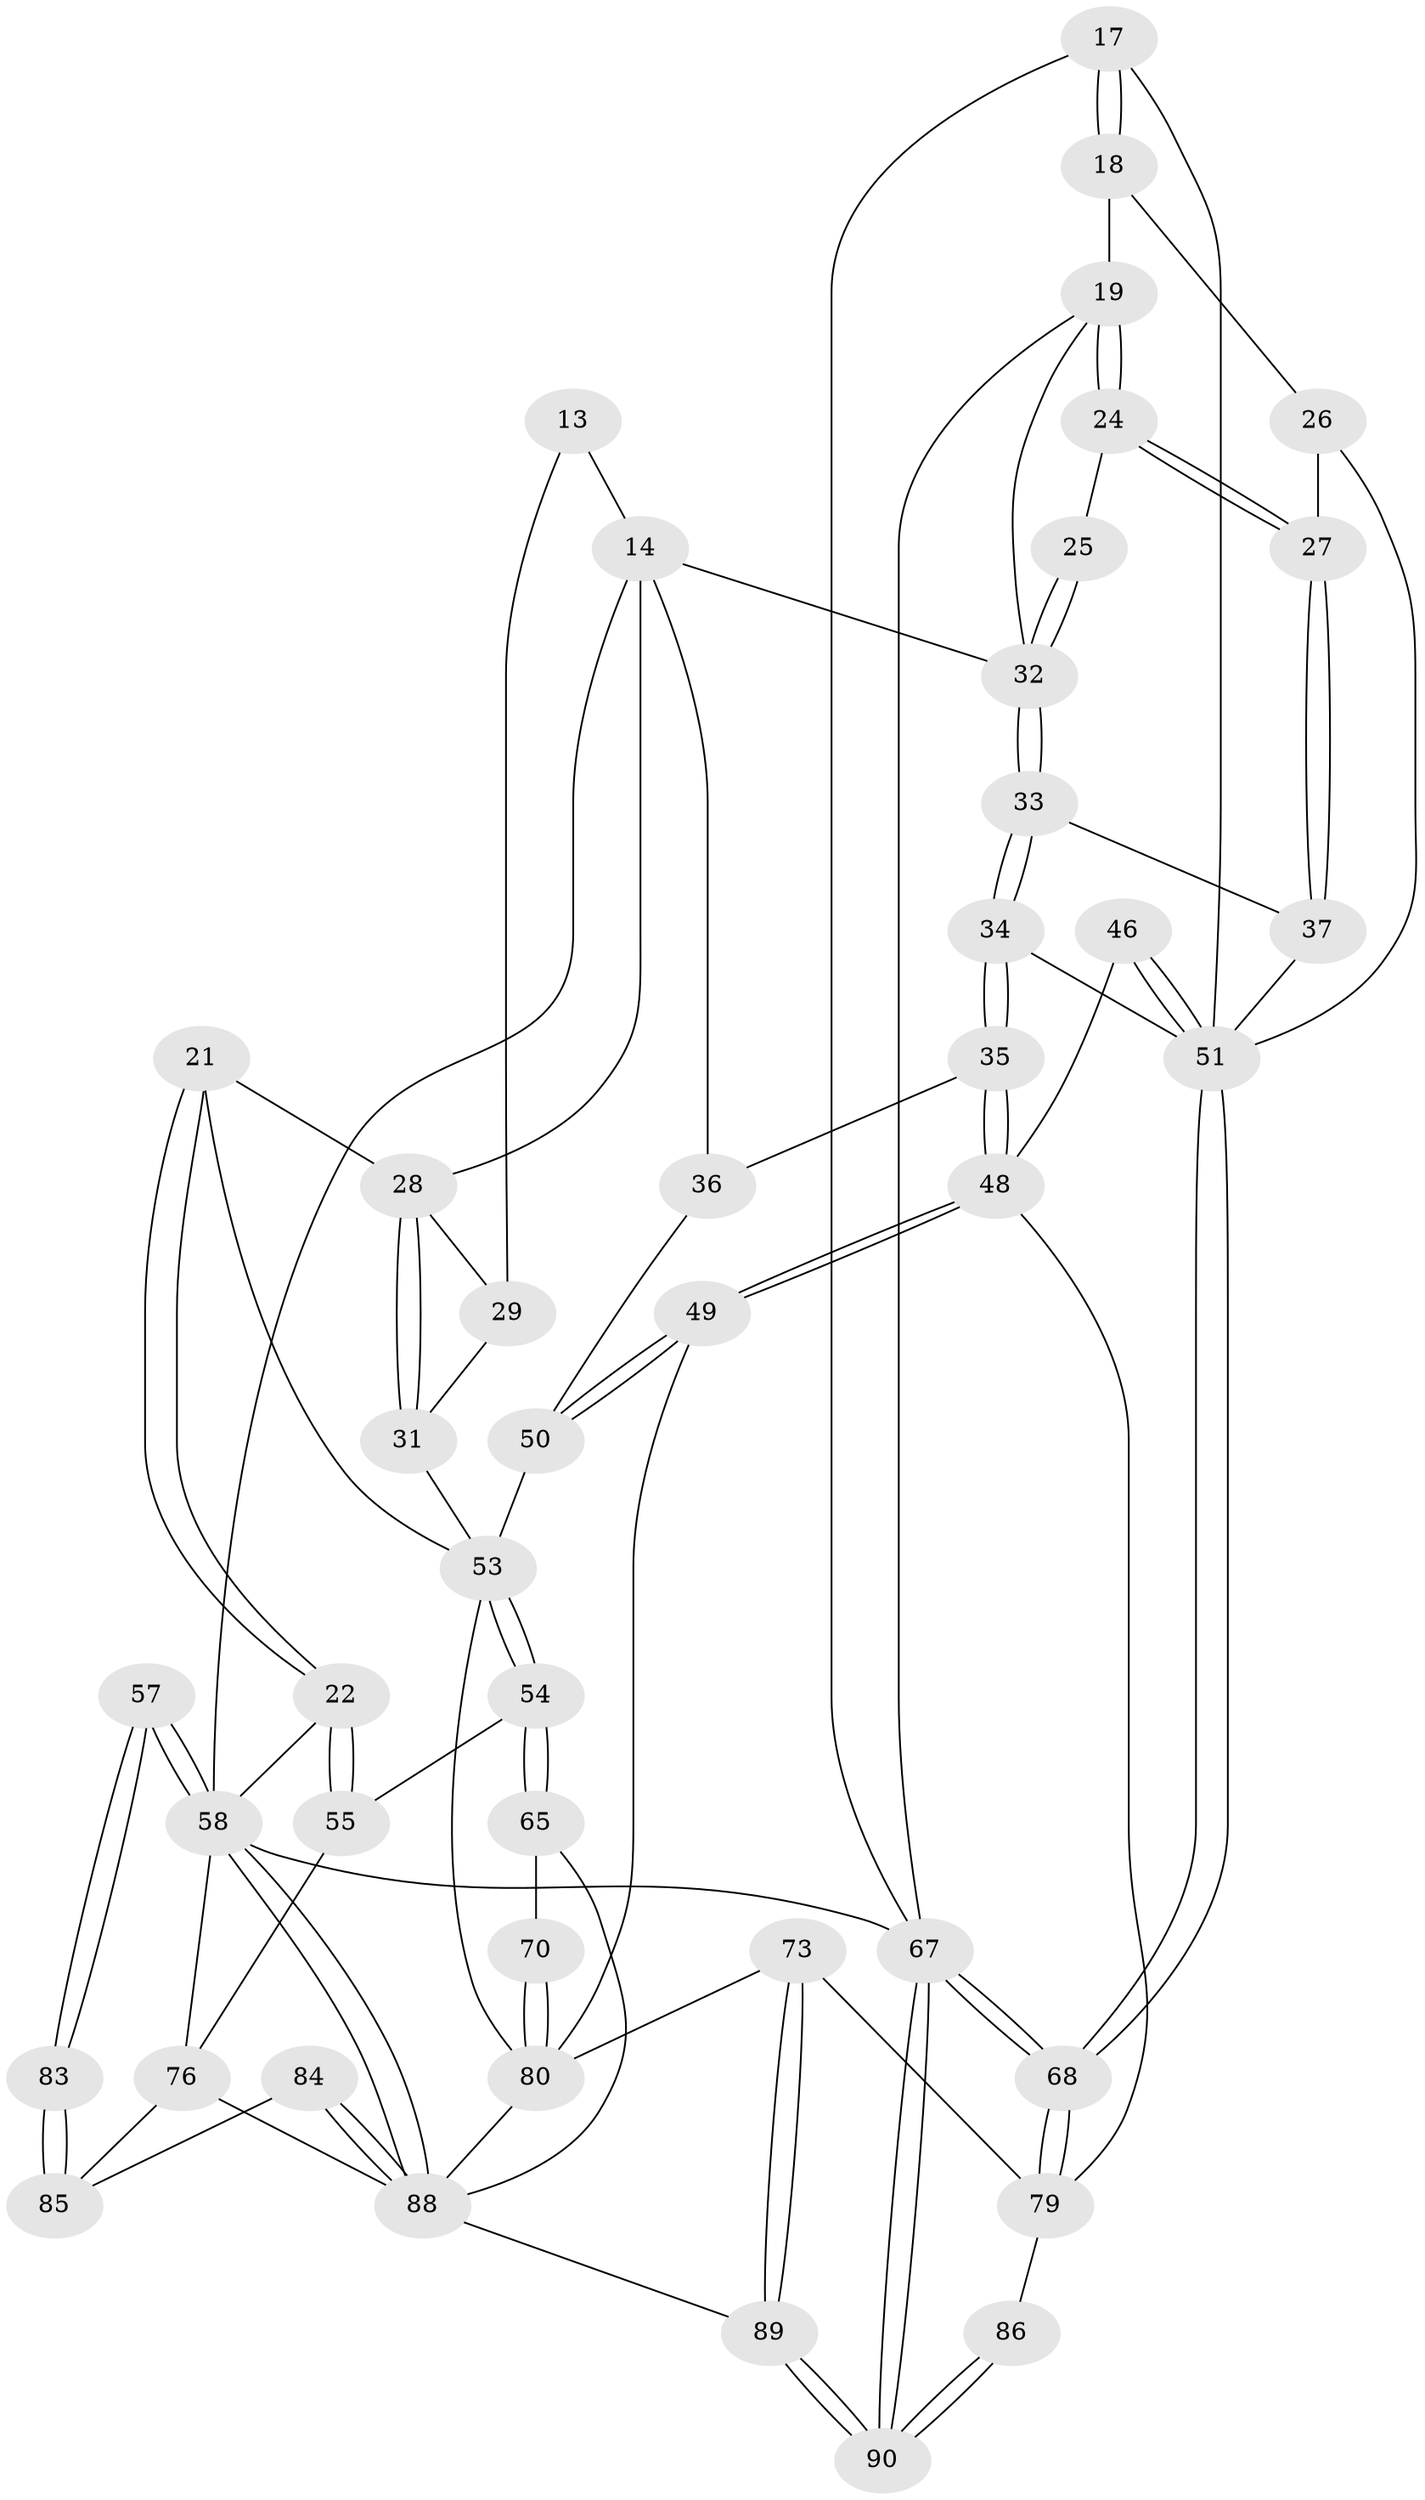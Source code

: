 // original degree distribution, {3: 0.022222222222222223, 6: 0.2, 5: 0.5555555555555556, 4: 0.2222222222222222}
// Generated by graph-tools (version 1.1) at 2025/00/03/09/25 05:00:25]
// undirected, 45 vertices, 105 edges
graph export_dot {
graph [start="1"]
  node [color=gray90,style=filled];
  13 [pos="+0.5340948096816975+0",super="+12"];
  14 [pos="+0.29085172409609145+0",super="+6+10+11"];
  17 [pos="+1+0"];
  18 [pos="+0.8993711662609126+0.07289072520340584"];
  19 [pos="+0.8737404109878555+0.05472391852433263",super="+7"];
  21 [pos="+0.08599358453878297+0.2831093306141866"];
  22 [pos="+0+0.24922647473538415"];
  24 [pos="+0.804102323827268+0.119688298720606"];
  25 [pos="+0.7902107200146624+0.12154517949664354"];
  26 [pos="+0.9603079761228405+0.1627418698259405"];
  27 [pos="+0.9033494974105073+0.18914886552022406"];
  28 [pos="+0.3431528241759543+0.15043282651876172",super="+15+20"];
  29 [pos="+0.5010470928329906+0.162532871215026",super="+16"];
  31 [pos="+0.36751992349719376+0.24624168523204262",super="+30"];
  32 [pos="+0.7666565837767589+0.20622782265134365",super="+9+8"];
  33 [pos="+0.7619629043807278+0.2931272356421359"];
  34 [pos="+0.7415751226652324+0.32141067471119406"];
  35 [pos="+0.6994342602142929+0.33337474970599046"];
  36 [pos="+0.6899795218222468+0.3320569354643213"];
  37 [pos="+0.8632093966527082+0.2313298943198382"];
  46 [pos="+0.880710955264078+0.5828845389761828"];
  48 [pos="+0.7663428143224239+0.6146319994902607",super="+47"];
  49 [pos="+0.6914891151000404+0.6078301393333453"];
  50 [pos="+0.5748836346580058+0.4962578277728307",super="+39"];
  51 [pos="+1+0.5786742687021472",super="+42+43+45"];
  53 [pos="+0.2966325989793843+0.48120283411846915",super="+52+44+38+40"];
  54 [pos="+0.29184914407852436+0.5117348307619863"];
  55 [pos="+0.1365672188744398+0.5791592317718625"];
  57 [pos="+0+0.9772542241523741"];
  58 [pos="+0+1",super="+3+56"];
  65 [pos="+0.31238218053971867+0.6072020418768453",super="+64"];
  67 [pos="+1+1",super="+2"];
  68 [pos="+1+1"];
  70 [pos="+0.4899665026126163+0.7479992989669046",super="+63"];
  73 [pos="+0.6418089737950053+0.8476381384320459"];
  76 [pos="+0.09040895091071532+0.7352027105785068",super="+60+59"];
  79 [pos="+0.8157538236619466+0.8285334571385389",super="+72"];
  80 [pos="+0.451159957232705+0.8539301778581874",super="+74+69"];
  83 [pos="+0+0.8825545414094327"];
  84 [pos="+0.2123029974864403+0.9167210715335428"];
  85 [pos="+0.07768570439002236+0.8726787086828499",super="+82"];
  86 [pos="+0.742392914990937+1"];
  88 [pos="+0.207862785257786+1",super="+87+77+78"];
  89 [pos="+0.5613796330644681+1"];
  90 [pos="+0.7107284626636727+1"];
  13 -- 29 [weight=2];
  13 -- 14 [weight=2];
  14 -- 58;
  14 -- 32;
  14 -- 36;
  14 -- 28 [weight=2];
  17 -- 18;
  17 -- 18;
  17 -- 67;
  17 -- 51;
  18 -- 19;
  18 -- 26;
  19 -- 24;
  19 -- 24;
  19 -- 32;
  19 -- 67;
  21 -- 22;
  21 -- 22;
  21 -- 53;
  21 -- 28;
  22 -- 55;
  22 -- 55;
  22 -- 58;
  24 -- 25;
  24 -- 27;
  24 -- 27;
  25 -- 32 [weight=2];
  25 -- 32;
  26 -- 27;
  26 -- 51;
  27 -- 37;
  27 -- 37;
  28 -- 31;
  28 -- 31;
  28 -- 29;
  29 -- 31;
  31 -- 53 [weight=2];
  32 -- 33;
  32 -- 33;
  33 -- 34;
  33 -- 34;
  33 -- 37;
  34 -- 35;
  34 -- 35;
  34 -- 51;
  35 -- 36;
  35 -- 48;
  35 -- 48;
  36 -- 50;
  37 -- 51;
  46 -- 51 [weight=2];
  46 -- 51;
  46 -- 48;
  48 -- 49;
  48 -- 49;
  48 -- 79;
  49 -- 50;
  49 -- 50;
  49 -- 80;
  50 -- 53 [weight=2];
  51 -- 68;
  51 -- 68;
  53 -- 54;
  53 -- 54;
  53 -- 80;
  54 -- 55;
  54 -- 65;
  54 -- 65;
  55 -- 76;
  57 -- 58 [weight=2];
  57 -- 58;
  57 -- 83;
  57 -- 83;
  58 -- 88;
  58 -- 88;
  58 -- 67 [weight=2];
  58 -- 76;
  65 -- 88 [weight=2];
  65 -- 70;
  67 -- 68;
  67 -- 68;
  67 -- 90;
  67 -- 90;
  68 -- 79;
  68 -- 79;
  70 -- 80 [weight=3];
  70 -- 80;
  73 -- 89;
  73 -- 89;
  73 -- 79;
  73 -- 80;
  76 -- 85;
  76 -- 88 [weight=2];
  79 -- 86 [weight=2];
  80 -- 88;
  83 -- 85 [weight=2];
  83 -- 85;
  84 -- 85;
  84 -- 88 [weight=2];
  84 -- 88;
  86 -- 90;
  86 -- 90;
  88 -- 89;
  89 -- 90;
  89 -- 90;
}

